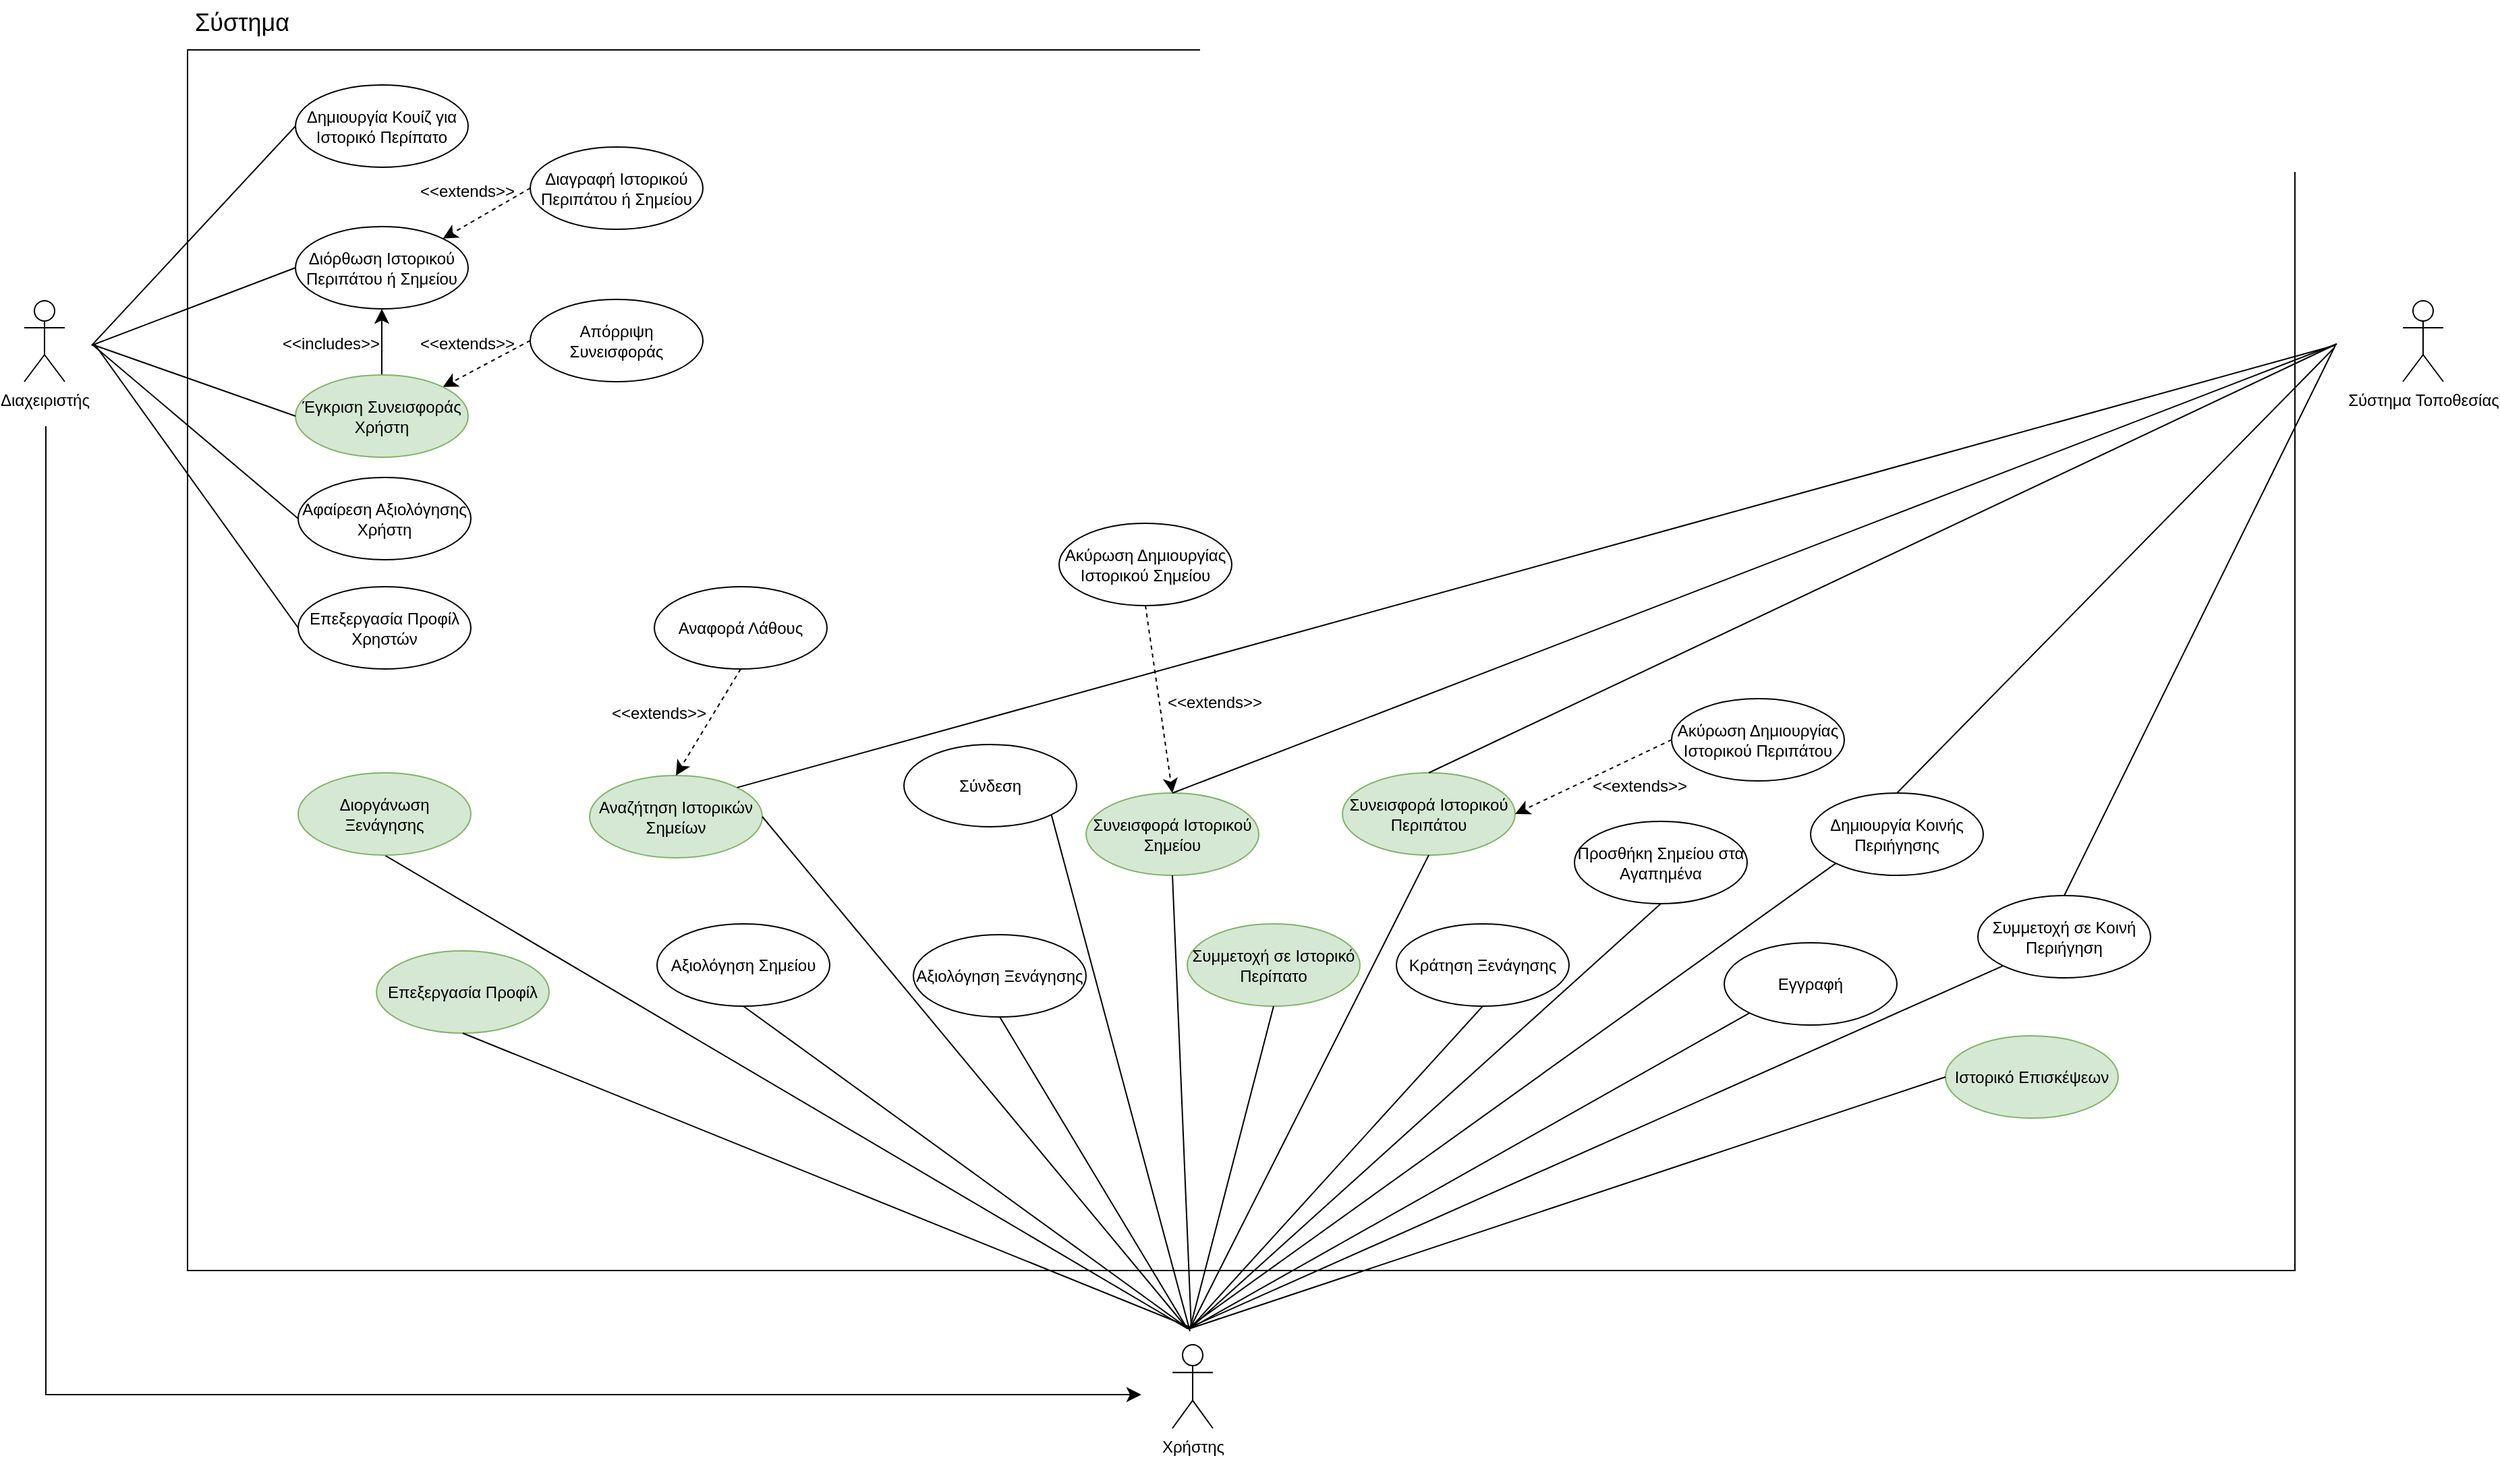<mxfile version="24.2.2" type="device">
  <diagram name="Σελίδα-1" id="uMqA1R6x-6Gs1QEI-oIA">
    <mxGraphModel dx="1834" dy="1180" grid="0" gridSize="10" guides="1" tooltips="1" connect="1" arrows="1" fold="1" page="0" pageScale="1" pageWidth="827" pageHeight="1169" math="0" shadow="0">
      <root>
        <mxCell id="0" />
        <mxCell id="1" parent="0" />
        <mxCell id="8HXO2fy5qahvrB5KiCP4-82" value="" style="rounded=0;whiteSpace=wrap;html=1;fillColor=none;" parent="1" vertex="1">
          <mxGeometry x="-171" y="-266" width="1562" height="905" as="geometry" />
        </mxCell>
        <mxCell id="8HXO2fy5qahvrB5KiCP4-1" value="Δημιουργία Κουίζ για&lt;br&gt;Ιστορικό Περίπατο" style="ellipse;whiteSpace=wrap;html=1;" parent="1" vertex="1">
          <mxGeometry x="-91" y="-240" width="128" height="61" as="geometry" />
        </mxCell>
        <mxCell id="8HXO2fy5qahvrB5KiCP4-2" value="Διαχειριστής" style="shape=umlActor;verticalLabelPosition=bottom;verticalAlign=top;html=1;outlineConnect=0;" parent="1" vertex="1">
          <mxGeometry x="-292" y="-80" width="30" height="60" as="geometry" />
        </mxCell>
        <mxCell id="8HXO2fy5qahvrB5KiCP4-3" value="Χρήστης" style="shape=umlActor;verticalLabelPosition=bottom;verticalAlign=top;html=1;outlineConnect=0;" parent="1" vertex="1">
          <mxGeometry x="559" y="694" width="30" height="62" as="geometry" />
        </mxCell>
        <mxCell id="8HXO2fy5qahvrB5KiCP4-8" value="Σύστημα Τοποθεσίας" style="shape=umlActor;verticalLabelPosition=bottom;verticalAlign=top;html=1;outlineConnect=0;" parent="1" vertex="1">
          <mxGeometry x="1471" y="-80" width="30" height="60" as="geometry" />
        </mxCell>
        <mxCell id="8HXO2fy5qahvrB5KiCP4-14" value="Διόρθωση Ιστορικού Περιπάτου ή Σημείου" style="ellipse;whiteSpace=wrap;html=1;" parent="1" vertex="1">
          <mxGeometry x="-91" y="-135" width="128" height="61" as="geometry" />
        </mxCell>
        <mxCell id="8HXO2fy5qahvrB5KiCP4-15" value="Διαγραφή Ιστορικού Περιπάτου ή Σημείου" style="ellipse;whiteSpace=wrap;html=1;" parent="1" vertex="1">
          <mxGeometry x="83" y="-194" width="128" height="61" as="geometry" />
        </mxCell>
        <mxCell id="8HXO2fy5qahvrB5KiCP4-29" style="edgeStyle=none;curved=1;rounded=0;orthogonalLoop=1;jettySize=auto;html=1;exitX=0;exitY=0.5;exitDx=0;exitDy=0;entryX=1;entryY=0;entryDx=0;entryDy=0;fontSize=12;startSize=8;endSize=8;dashed=1;" parent="1" source="8HXO2fy5qahvrB5KiCP4-16" target="8HXO2fy5qahvrB5KiCP4-17" edge="1">
          <mxGeometry relative="1" as="geometry" />
        </mxCell>
        <mxCell id="8HXO2fy5qahvrB5KiCP4-16" value="Απόρριψη Συνεισφοράς" style="ellipse;whiteSpace=wrap;html=1;" parent="1" vertex="1">
          <mxGeometry x="83" y="-81" width="128" height="61" as="geometry" />
        </mxCell>
        <mxCell id="8HXO2fy5qahvrB5KiCP4-30" style="edgeStyle=none;curved=1;rounded=0;orthogonalLoop=1;jettySize=auto;html=1;exitX=0.5;exitY=0;exitDx=0;exitDy=0;entryX=0.5;entryY=1;entryDx=0;entryDy=0;fontSize=12;startSize=8;endSize=8;" parent="1" source="8HXO2fy5qahvrB5KiCP4-17" target="8HXO2fy5qahvrB5KiCP4-14" edge="1">
          <mxGeometry relative="1" as="geometry" />
        </mxCell>
        <mxCell id="8HXO2fy5qahvrB5KiCP4-17" value="Έγκριση Συνεισφοράς Χρήστη" style="ellipse;whiteSpace=wrap;html=1;fillColor=#d5e8d4;strokeColor=#82b366;" parent="1" vertex="1">
          <mxGeometry x="-91" y="-25" width="128" height="61" as="geometry" />
        </mxCell>
        <mxCell id="8HXO2fy5qahvrB5KiCP4-18" value="Αφαίρεση Αξιολόγησης Χρήστη" style="ellipse;whiteSpace=wrap;html=1;" parent="1" vertex="1">
          <mxGeometry x="-89" y="51" width="128" height="61" as="geometry" />
        </mxCell>
        <mxCell id="8HXO2fy5qahvrB5KiCP4-19" value="Επεξεργασία Προφίλ Χρηστών" style="ellipse;whiteSpace=wrap;html=1;" parent="1" vertex="1">
          <mxGeometry x="-89" y="132" width="128" height="61" as="geometry" />
        </mxCell>
        <mxCell id="8HXO2fy5qahvrB5KiCP4-23" value="" style="endArrow=none;html=1;rounded=0;fontSize=12;startSize=8;endSize=8;curved=1;entryX=0;entryY=0.5;entryDx=0;entryDy=0;" parent="1" target="8HXO2fy5qahvrB5KiCP4-1" edge="1">
          <mxGeometry width="50" height="50" relative="1" as="geometry">
            <mxPoint x="-242" y="-47" as="sourcePoint" />
            <mxPoint x="-115" y="-108" as="targetPoint" />
          </mxGeometry>
        </mxCell>
        <mxCell id="8HXO2fy5qahvrB5KiCP4-24" value="" style="endArrow=none;html=1;rounded=0;fontSize=12;startSize=8;endSize=8;curved=1;entryX=0;entryY=0.5;entryDx=0;entryDy=0;" parent="1" target="8HXO2fy5qahvrB5KiCP4-14" edge="1">
          <mxGeometry width="50" height="50" relative="1" as="geometry">
            <mxPoint x="-242" y="-47" as="sourcePoint" />
            <mxPoint x="-115" y="-108" as="targetPoint" />
          </mxGeometry>
        </mxCell>
        <mxCell id="8HXO2fy5qahvrB5KiCP4-25" value="" style="endArrow=none;html=1;rounded=0;fontSize=12;startSize=8;endSize=8;curved=1;entryX=0;entryY=0.5;entryDx=0;entryDy=0;" parent="1" target="8HXO2fy5qahvrB5KiCP4-18" edge="1">
          <mxGeometry width="50" height="50" relative="1" as="geometry">
            <mxPoint x="-241" y="-47" as="sourcePoint" />
            <mxPoint x="-230" y="92" as="targetPoint" />
          </mxGeometry>
        </mxCell>
        <mxCell id="8HXO2fy5qahvrB5KiCP4-26" value="" style="endArrow=none;html=1;rounded=0;fontSize=12;startSize=8;endSize=8;curved=1;entryX=0.5;entryY=1;entryDx=0;entryDy=0;" parent="1" target="8HXO2fy5qahvrB5KiCP4-35" edge="1">
          <mxGeometry width="50" height="50" relative="1" as="geometry">
            <mxPoint x="570" y="682" as="sourcePoint" />
            <mxPoint x="-148" y="374" as="targetPoint" />
          </mxGeometry>
        </mxCell>
        <mxCell id="8HXO2fy5qahvrB5KiCP4-27" value="" style="endArrow=none;html=1;rounded=0;fontSize=12;startSize=8;endSize=8;curved=1;entryX=0;entryY=0.5;entryDx=0;entryDy=0;" parent="1" target="8HXO2fy5qahvrB5KiCP4-17" edge="1">
          <mxGeometry width="50" height="50" relative="1" as="geometry">
            <mxPoint x="-240" y="-47" as="sourcePoint" />
            <mxPoint x="-139" y="40" as="targetPoint" />
          </mxGeometry>
        </mxCell>
        <mxCell id="8HXO2fy5qahvrB5KiCP4-28" value="" style="endArrow=none;html=1;rounded=0;fontSize=12;startSize=8;endSize=8;curved=1;entryX=0;entryY=0.5;entryDx=0;entryDy=0;" parent="1" target="8HXO2fy5qahvrB5KiCP4-19" edge="1">
          <mxGeometry width="50" height="50" relative="1" as="geometry">
            <mxPoint x="-240" y="-48" as="sourcePoint" />
            <mxPoint x="-117" y="192" as="targetPoint" />
          </mxGeometry>
        </mxCell>
        <mxCell id="8HXO2fy5qahvrB5KiCP4-31" style="edgeStyle=none;curved=1;rounded=0;orthogonalLoop=1;jettySize=auto;html=1;exitX=0;exitY=0.5;exitDx=0;exitDy=0;entryX=1;entryY=0;entryDx=0;entryDy=0;fontSize=12;startSize=8;endSize=8;dashed=1;" parent="1" source="8HXO2fy5qahvrB5KiCP4-15" target="8HXO2fy5qahvrB5KiCP4-14" edge="1">
          <mxGeometry relative="1" as="geometry">
            <mxPoint x="89" y="-103" as="sourcePoint" />
            <mxPoint x="25" y="-69" as="targetPoint" />
          </mxGeometry>
        </mxCell>
        <mxCell id="8HXO2fy5qahvrB5KiCP4-32" value="&lt;font style=&quot;font-size: 12px;&quot;&gt;&amp;lt;&amp;lt;&lt;font style=&quot;font-size: 12px;&quot;&gt;includes&amp;gt;&amp;gt;&lt;/font&gt;&lt;/font&gt;" style="text;html=1;align=center;verticalAlign=middle;resizable=0;points=[];autosize=1;strokeColor=none;fillColor=none;fontSize=16;" parent="1" vertex="1">
          <mxGeometry x="-110" y="-65.5" width="90" height="31" as="geometry" />
        </mxCell>
        <mxCell id="8HXO2fy5qahvrB5KiCP4-33" value="&lt;font style=&quot;font-size: 12px;&quot;&gt;&amp;lt;&amp;lt;&lt;font style=&quot;font-size: 12px;&quot;&gt;extends&amp;gt;&amp;gt;&lt;/font&gt;&lt;/font&gt;" style="text;html=1;align=center;verticalAlign=middle;resizable=0;points=[];autosize=1;strokeColor=none;fillColor=none;fontSize=16;" parent="1" vertex="1">
          <mxGeometry x="-8" y="-65.5" width="88" height="31" as="geometry" />
        </mxCell>
        <mxCell id="8HXO2fy5qahvrB5KiCP4-34" value="&lt;font style=&quot;font-size: 12px;&quot;&gt;&amp;lt;&amp;lt;&lt;font style=&quot;font-size: 12px;&quot;&gt;extends&amp;gt;&amp;gt;&lt;/font&gt;&lt;/font&gt;" style="text;html=1;align=center;verticalAlign=middle;resizable=0;points=[];autosize=1;strokeColor=none;fillColor=none;fontSize=16;" parent="1" vertex="1">
          <mxGeometry x="-8" y="-179" width="88" height="31" as="geometry" />
        </mxCell>
        <mxCell id="8HXO2fy5qahvrB5KiCP4-35" value="Διοργάνωση Ξενάγησης" style="ellipse;whiteSpace=wrap;html=1;fillColor=#d5e8d4;strokeColor=#82b366;" parent="1" vertex="1">
          <mxGeometry x="-89" y="270" width="128" height="61" as="geometry" />
        </mxCell>
        <mxCell id="8HXO2fy5qahvrB5KiCP4-36" value="Επεξεργασία Προφίλ" style="ellipse;whiteSpace=wrap;html=1;fillColor=#d5e8d4;strokeColor=#82b366;" parent="1" vertex="1">
          <mxGeometry x="-31" y="402" width="128" height="61" as="geometry" />
        </mxCell>
        <mxCell id="8HXO2fy5qahvrB5KiCP4-37" value="Αναζήτηση Ιστορικών Σημείων" style="ellipse;whiteSpace=wrap;html=1;fillColor=#d5e8d4;strokeColor=#82b366;" parent="1" vertex="1">
          <mxGeometry x="127" y="272" width="128" height="61" as="geometry" />
        </mxCell>
        <mxCell id="8HXO2fy5qahvrB5KiCP4-38" value="Αξιολόγηση Σημείου" style="ellipse;whiteSpace=wrap;html=1;" parent="1" vertex="1">
          <mxGeometry x="177" y="382" width="128" height="61" as="geometry" />
        </mxCell>
        <mxCell id="8HXO2fy5qahvrB5KiCP4-39" value="Σύνδεση" style="ellipse;whiteSpace=wrap;html=1;" parent="1" vertex="1">
          <mxGeometry x="360" y="249" width="128" height="61" as="geometry" />
        </mxCell>
        <mxCell id="8HXO2fy5qahvrB5KiCP4-40" value="Αξιολόγηση Ξενάγησης" style="ellipse;whiteSpace=wrap;html=1;" parent="1" vertex="1">
          <mxGeometry x="367" y="390" width="128" height="61" as="geometry" />
        </mxCell>
        <mxCell id="8HXO2fy5qahvrB5KiCP4-41" value="Συνεισφορά Ιστορικού Σημείου" style="ellipse;whiteSpace=wrap;html=1;fillColor=#d5e8d4;strokeColor=#82b366;" parent="1" vertex="1">
          <mxGeometry x="495" y="285" width="128" height="61" as="geometry" />
        </mxCell>
        <mxCell id="8HXO2fy5qahvrB5KiCP4-42" value="Συμμετοχή σε Ιστορικό Περίπατο" style="ellipse;whiteSpace=wrap;html=1;fillColor=#d5e8d4;strokeColor=#82b366;" parent="1" vertex="1">
          <mxGeometry x="570" y="382" width="128" height="61" as="geometry" />
        </mxCell>
        <mxCell id="8HXO2fy5qahvrB5KiCP4-43" value="Συνεισφορά Ιστορικού Περιπάτου" style="ellipse;whiteSpace=wrap;html=1;fillColor=#d5e8d4;strokeColor=#82b366;" parent="1" vertex="1">
          <mxGeometry x="685" y="270" width="128" height="61" as="geometry" />
        </mxCell>
        <mxCell id="8HXO2fy5qahvrB5KiCP4-44" value="Κράτηση Ξενάγησης" style="ellipse;whiteSpace=wrap;html=1;" parent="1" vertex="1">
          <mxGeometry x="725" y="382" width="128" height="61" as="geometry" />
        </mxCell>
        <mxCell id="8HXO2fy5qahvrB5KiCP4-45" value="Εγγραφή" style="ellipse;whiteSpace=wrap;html=1;" parent="1" vertex="1">
          <mxGeometry x="968" y="396" width="128" height="61" as="geometry" />
        </mxCell>
        <mxCell id="8HXO2fy5qahvrB5KiCP4-79" style="edgeStyle=none;curved=1;rounded=0;orthogonalLoop=1;jettySize=auto;html=1;exitX=0;exitY=0.5;exitDx=0;exitDy=0;entryX=1;entryY=0.5;entryDx=0;entryDy=0;fontSize=12;startSize=8;endSize=8;dashed=1;" parent="1" source="8HXO2fy5qahvrB5KiCP4-46" target="8HXO2fy5qahvrB5KiCP4-43" edge="1">
          <mxGeometry relative="1" as="geometry" />
        </mxCell>
        <mxCell id="8HXO2fy5qahvrB5KiCP4-46" value="Ακύρωση Δημιουργίας Ιστορικού Περιπάτου" style="ellipse;whiteSpace=wrap;html=1;" parent="1" vertex="1">
          <mxGeometry x="929" y="215" width="128" height="61" as="geometry" />
        </mxCell>
        <mxCell id="8HXO2fy5qahvrB5KiCP4-78" style="edgeStyle=none;curved=1;rounded=0;orthogonalLoop=1;jettySize=auto;html=1;exitX=0.5;exitY=1;exitDx=0;exitDy=0;entryX=0.5;entryY=0;entryDx=0;entryDy=0;fontSize=12;startSize=8;endSize=8;dashed=1;" parent="1" source="8HXO2fy5qahvrB5KiCP4-47" target="8HXO2fy5qahvrB5KiCP4-41" edge="1">
          <mxGeometry relative="1" as="geometry" />
        </mxCell>
        <mxCell id="8HXO2fy5qahvrB5KiCP4-47" value="Ακύρωση Δημιουργίας Ιστορικού Σημείου" style="ellipse;whiteSpace=wrap;html=1;" parent="1" vertex="1">
          <mxGeometry x="475" y="85" width="128" height="61" as="geometry" />
        </mxCell>
        <mxCell id="8HXO2fy5qahvrB5KiCP4-49" value="Προσθήκη Σημείου στα Αγαπημένα" style="ellipse;whiteSpace=wrap;html=1;" parent="1" vertex="1">
          <mxGeometry x="857" y="306" width="128" height="61" as="geometry" />
        </mxCell>
        <mxCell id="8HXO2fy5qahvrB5KiCP4-50" value="Δημιουργία Κοινής Περιήγησης" style="ellipse;whiteSpace=wrap;html=1;" parent="1" vertex="1">
          <mxGeometry x="1032" y="285" width="128" height="61" as="geometry" />
        </mxCell>
        <mxCell id="8HXO2fy5qahvrB5KiCP4-51" value="Συμμετοχή σε Κοινή Περιήγηση" style="ellipse;whiteSpace=wrap;html=1;" parent="1" vertex="1">
          <mxGeometry x="1156" y="361" width="128" height="61" as="geometry" />
        </mxCell>
        <mxCell id="8HXO2fy5qahvrB5KiCP4-52" value="Ιστορικό Επισκέψεων" style="ellipse;whiteSpace=wrap;html=1;fillColor=#d5e8d4;strokeColor=#82b366;" parent="1" vertex="1">
          <mxGeometry x="1132" y="465" width="128" height="61" as="geometry" />
        </mxCell>
        <mxCell id="8HXO2fy5qahvrB5KiCP4-54" value="" style="endArrow=none;html=1;rounded=0;fontSize=12;startSize=8;endSize=8;curved=1;entryX=0.5;entryY=1;entryDx=0;entryDy=0;" parent="1" target="8HXO2fy5qahvrB5KiCP4-38" edge="1">
          <mxGeometry width="50" height="50" relative="1" as="geometry">
            <mxPoint x="572" y="683" as="sourcePoint" />
            <mxPoint x="443" y="541" as="targetPoint" />
          </mxGeometry>
        </mxCell>
        <mxCell id="8HXO2fy5qahvrB5KiCP4-55" value="" style="endArrow=none;html=1;rounded=0;fontSize=12;startSize=8;endSize=8;curved=1;entryX=1;entryY=0.5;entryDx=0;entryDy=0;" parent="1" target="8HXO2fy5qahvrB5KiCP4-37" edge="1">
          <mxGeometry width="50" height="50" relative="1" as="geometry">
            <mxPoint x="570" y="682" as="sourcePoint" />
            <mxPoint x="443" y="541" as="targetPoint" />
          </mxGeometry>
        </mxCell>
        <mxCell id="8HXO2fy5qahvrB5KiCP4-56" value="" style="endArrow=none;html=1;rounded=0;fontSize=12;startSize=8;endSize=8;curved=1;entryX=0.5;entryY=1;entryDx=0;entryDy=0;" parent="1" target="8HXO2fy5qahvrB5KiCP4-40" edge="1">
          <mxGeometry width="50" height="50" relative="1" as="geometry">
            <mxPoint x="570" y="682" as="sourcePoint" />
            <mxPoint x="443" y="543" as="targetPoint" />
          </mxGeometry>
        </mxCell>
        <mxCell id="8HXO2fy5qahvrB5KiCP4-57" value="" style="endArrow=none;html=1;rounded=0;fontSize=12;startSize=8;endSize=8;curved=1;entryX=1;entryY=1;entryDx=0;entryDy=0;" parent="1" target="8HXO2fy5qahvrB5KiCP4-39" edge="1">
          <mxGeometry width="50" height="50" relative="1" as="geometry">
            <mxPoint x="572" y="684" as="sourcePoint" />
            <mxPoint x="871.373" y="495.998" as="targetPoint" />
          </mxGeometry>
        </mxCell>
        <mxCell id="8HXO2fy5qahvrB5KiCP4-58" value="" style="endArrow=none;html=1;rounded=0;fontSize=12;startSize=8;endSize=8;curved=1;entryX=0.5;entryY=1;entryDx=0;entryDy=0;" parent="1" target="8HXO2fy5qahvrB5KiCP4-42" edge="1">
          <mxGeometry width="50" height="50" relative="1" as="geometry">
            <mxPoint x="572" y="682" as="sourcePoint" />
            <mxPoint x="445" y="543" as="targetPoint" />
          </mxGeometry>
        </mxCell>
        <mxCell id="8HXO2fy5qahvrB5KiCP4-59" value="" style="endArrow=none;html=1;rounded=0;fontSize=12;startSize=8;endSize=8;curved=1;entryX=0.5;entryY=1;entryDx=0;entryDy=0;" parent="1" target="8HXO2fy5qahvrB5KiCP4-36" edge="1">
          <mxGeometry width="50" height="50" relative="1" as="geometry">
            <mxPoint x="572" y="681" as="sourcePoint" />
            <mxPoint x="443" y="541" as="targetPoint" />
          </mxGeometry>
        </mxCell>
        <mxCell id="8HXO2fy5qahvrB5KiCP4-60" value="" style="endArrow=none;html=1;rounded=0;fontSize=12;startSize=8;endSize=8;curved=1;entryX=0.5;entryY=1;entryDx=0;entryDy=0;" parent="1" target="8HXO2fy5qahvrB5KiCP4-44" edge="1">
          <mxGeometry width="50" height="50" relative="1" as="geometry">
            <mxPoint x="572" y="682" as="sourcePoint" />
            <mxPoint x="753" y="549" as="targetPoint" />
          </mxGeometry>
        </mxCell>
        <mxCell id="8HXO2fy5qahvrB5KiCP4-64" value="" style="endArrow=none;html=1;rounded=0;fontSize=12;startSize=8;endSize=8;curved=1;entryX=0;entryY=1;entryDx=0;entryDy=0;" parent="1" target="8HXO2fy5qahvrB5KiCP4-45" edge="1">
          <mxGeometry width="50" height="50" relative="1" as="geometry">
            <mxPoint x="572" y="682" as="sourcePoint" />
            <mxPoint x="953" y="503" as="targetPoint" />
          </mxGeometry>
        </mxCell>
        <mxCell id="8HXO2fy5qahvrB5KiCP4-65" value="" style="endArrow=none;html=1;rounded=0;fontSize=12;startSize=8;endSize=8;curved=1;entryX=0;entryY=1;entryDx=0;entryDy=0;" parent="1" target="8HXO2fy5qahvrB5KiCP4-51" edge="1">
          <mxGeometry width="50" height="50" relative="1" as="geometry">
            <mxPoint x="570" y="682" as="sourcePoint" />
            <mxPoint x="1250" y="405" as="targetPoint" />
          </mxGeometry>
        </mxCell>
        <mxCell id="8HXO2fy5qahvrB5KiCP4-66" value="" style="endArrow=none;html=1;rounded=0;fontSize=12;startSize=8;endSize=8;curved=1;entryX=0.5;entryY=1;entryDx=0;entryDy=0;" parent="1" target="8HXO2fy5qahvrB5KiCP4-49" edge="1">
          <mxGeometry width="50" height="50" relative="1" as="geometry">
            <mxPoint x="572" y="682" as="sourcePoint" />
            <mxPoint x="897" y="591" as="targetPoint" />
          </mxGeometry>
        </mxCell>
        <mxCell id="8HXO2fy5qahvrB5KiCP4-67" value="" style="endArrow=none;html=1;rounded=0;fontSize=12;startSize=8;endSize=8;curved=1;entryX=0.5;entryY=1;entryDx=0;entryDy=0;" parent="1" target="8HXO2fy5qahvrB5KiCP4-43" edge="1">
          <mxGeometry width="50" height="50" relative="1" as="geometry">
            <mxPoint x="572" y="682" as="sourcePoint" />
            <mxPoint x="743" y="340" as="targetPoint" />
          </mxGeometry>
        </mxCell>
        <mxCell id="8HXO2fy5qahvrB5KiCP4-68" value="" style="endArrow=none;html=1;rounded=0;fontSize=12;startSize=8;endSize=8;curved=1;entryX=0;entryY=0.5;entryDx=0;entryDy=0;" parent="1" target="8HXO2fy5qahvrB5KiCP4-52" edge="1">
          <mxGeometry width="50" height="50" relative="1" as="geometry">
            <mxPoint x="572" y="682" as="sourcePoint" />
            <mxPoint x="1146" y="568" as="targetPoint" />
          </mxGeometry>
        </mxCell>
        <mxCell id="8HXO2fy5qahvrB5KiCP4-70" value="" style="endArrow=none;html=1;rounded=0;fontSize=12;startSize=8;endSize=8;curved=1;exitX=0.5;exitY=1;exitDx=0;exitDy=0;" parent="1" source="8HXO2fy5qahvrB5KiCP4-41" edge="1">
          <mxGeometry width="50" height="50" relative="1" as="geometry">
            <mxPoint x="632" y="374" as="sourcePoint" />
            <mxPoint x="573" y="682" as="targetPoint" />
          </mxGeometry>
        </mxCell>
        <mxCell id="8HXO2fy5qahvrB5KiCP4-71" value="" style="endArrow=none;html=1;rounded=0;fontSize=12;startSize=8;endSize=8;curved=1;entryX=0;entryY=1;entryDx=0;entryDy=0;" parent="1" target="8HXO2fy5qahvrB5KiCP4-50" edge="1">
          <mxGeometry width="50" height="50" relative="1" as="geometry">
            <mxPoint x="570" y="682" as="sourcePoint" />
            <mxPoint x="963" y="695" as="targetPoint" />
          </mxGeometry>
        </mxCell>
        <mxCell id="8HXO2fy5qahvrB5KiCP4-73" value="" style="endArrow=none;html=1;rounded=0;fontSize=12;startSize=8;endSize=8;curved=1;exitX=1;exitY=0;exitDx=0;exitDy=0;" parent="1" source="8HXO2fy5qahvrB5KiCP4-37" edge="1">
          <mxGeometry width="50" height="50" relative="1" as="geometry">
            <mxPoint x="301" y="99" as="sourcePoint" />
            <mxPoint x="1421" y="-47" as="targetPoint" />
          </mxGeometry>
        </mxCell>
        <mxCell id="8HXO2fy5qahvrB5KiCP4-74" value="" style="endArrow=none;html=1;rounded=0;fontSize=12;startSize=8;endSize=8;curved=1;exitX=0.5;exitY=0;exitDx=0;exitDy=0;" parent="1" source="8HXO2fy5qahvrB5KiCP4-43" edge="1">
          <mxGeometry width="50" height="50" relative="1" as="geometry">
            <mxPoint x="655" y="-67" as="sourcePoint" />
            <mxPoint x="1422" y="-48" as="targetPoint" />
          </mxGeometry>
        </mxCell>
        <mxCell id="8HXO2fy5qahvrB5KiCP4-75" value="" style="endArrow=none;html=1;rounded=0;fontSize=12;startSize=8;endSize=8;curved=1;exitX=0.5;exitY=0;exitDx=0;exitDy=0;" parent="1" source="8HXO2fy5qahvrB5KiCP4-41" edge="1">
          <mxGeometry width="50" height="50" relative="1" as="geometry">
            <mxPoint x="895" y="-5" as="sourcePoint" />
            <mxPoint x="1422" y="-48" as="targetPoint" />
          </mxGeometry>
        </mxCell>
        <mxCell id="8HXO2fy5qahvrB5KiCP4-76" value="" style="endArrow=none;html=1;rounded=0;fontSize=12;startSize=8;endSize=8;curved=1;entryX=0.5;entryY=0;entryDx=0;entryDy=0;" parent="1" target="8HXO2fy5qahvrB5KiCP4-51" edge="1">
          <mxGeometry width="50" height="50" relative="1" as="geometry">
            <mxPoint x="1421" y="-47" as="sourcePoint" />
            <mxPoint x="559" y="-145" as="targetPoint" />
          </mxGeometry>
        </mxCell>
        <mxCell id="8HXO2fy5qahvrB5KiCP4-77" value="" style="endArrow=none;html=1;rounded=0;fontSize=12;startSize=8;endSize=8;curved=1;entryX=0.5;entryY=0;entryDx=0;entryDy=0;" parent="1" target="8HXO2fy5qahvrB5KiCP4-50" edge="1">
          <mxGeometry width="50" height="50" relative="1" as="geometry">
            <mxPoint x="1420" y="-45" as="sourcePoint" />
            <mxPoint x="1463" y="230" as="targetPoint" />
          </mxGeometry>
        </mxCell>
        <mxCell id="8HXO2fy5qahvrB5KiCP4-80" value="&lt;font style=&quot;font-size: 12px;&quot;&gt;&amp;lt;&amp;lt;&lt;font style=&quot;font-size: 12px;&quot;&gt;extends&amp;gt;&amp;gt;&lt;/font&gt;&lt;/font&gt;" style="text;html=1;align=center;verticalAlign=middle;resizable=0;points=[];autosize=1;strokeColor=none;fillColor=none;fontSize=16;" parent="1" vertex="1">
          <mxGeometry x="546" y="200" width="88" height="31" as="geometry" />
        </mxCell>
        <mxCell id="8HXO2fy5qahvrB5KiCP4-81" value="&lt;font style=&quot;font-size: 12px;&quot;&gt;&amp;lt;&amp;lt;&lt;font style=&quot;font-size: 12px;&quot;&gt;extends&amp;gt;&amp;gt;&lt;/font&gt;&lt;/font&gt;" style="text;html=1;align=center;verticalAlign=middle;resizable=0;points=[];autosize=1;strokeColor=none;fillColor=none;fontSize=16;" parent="1" vertex="1">
          <mxGeometry x="861" y="262" width="88" height="31" as="geometry" />
        </mxCell>
        <mxCell id="8HXO2fy5qahvrB5KiCP4-83" value="&lt;font style=&quot;font-size: 18px;&quot;&gt;Σύστημα&lt;/font&gt;" style="text;html=1;align=center;verticalAlign=middle;resizable=0;points=[];autosize=1;strokeColor=none;fillColor=none;fontSize=16;" parent="1" vertex="1">
          <mxGeometry x="-175" y="-303" width="88" height="34" as="geometry" />
        </mxCell>
        <mxCell id="Xg2Muk4ND8sdFRJz-X9--2" value="" style="edgeStyle=segmentEdgeStyle;endArrow=classic;html=1;curved=0;rounded=0;endSize=8;startSize=8;fontSize=12;" parent="1" edge="1">
          <mxGeometry width="50" height="50" relative="1" as="geometry">
            <mxPoint x="-276" y="13" as="sourcePoint" />
            <mxPoint x="536" y="731" as="targetPoint" />
            <Array as="points">
              <mxPoint x="-276" y="731" />
            </Array>
          </mxGeometry>
        </mxCell>
        <mxCell id="Ze1bzD0DWDTn4k-w06rL-2" style="edgeStyle=none;curved=1;rounded=0;orthogonalLoop=1;jettySize=auto;html=1;exitX=0.5;exitY=1;exitDx=0;exitDy=0;entryX=0.5;entryY=0;entryDx=0;entryDy=0;fontSize=12;startSize=8;endSize=8;dashed=1;" parent="1" source="Ze1bzD0DWDTn4k-w06rL-1" target="8HXO2fy5qahvrB5KiCP4-37" edge="1">
          <mxGeometry relative="1" as="geometry" />
        </mxCell>
        <mxCell id="Ze1bzD0DWDTn4k-w06rL-1" value="Αναφορά Λάθους" style="ellipse;whiteSpace=wrap;html=1;" parent="1" vertex="1">
          <mxGeometry x="175" y="132" width="128" height="61" as="geometry" />
        </mxCell>
        <mxCell id="Ze1bzD0DWDTn4k-w06rL-3" value="&lt;font style=&quot;font-size: 12px;&quot;&gt;&amp;lt;&amp;lt;extends&lt;font style=&quot;font-size: 12px;&quot;&gt;&amp;gt;&amp;gt;&lt;/font&gt;&lt;/font&gt;" style="text;html=1;align=center;verticalAlign=middle;resizable=0;points=[];autosize=1;strokeColor=none;fillColor=none;fontSize=16;" parent="1" vertex="1">
          <mxGeometry x="134" y="208" width="88" height="31" as="geometry" />
        </mxCell>
      </root>
    </mxGraphModel>
  </diagram>
</mxfile>
